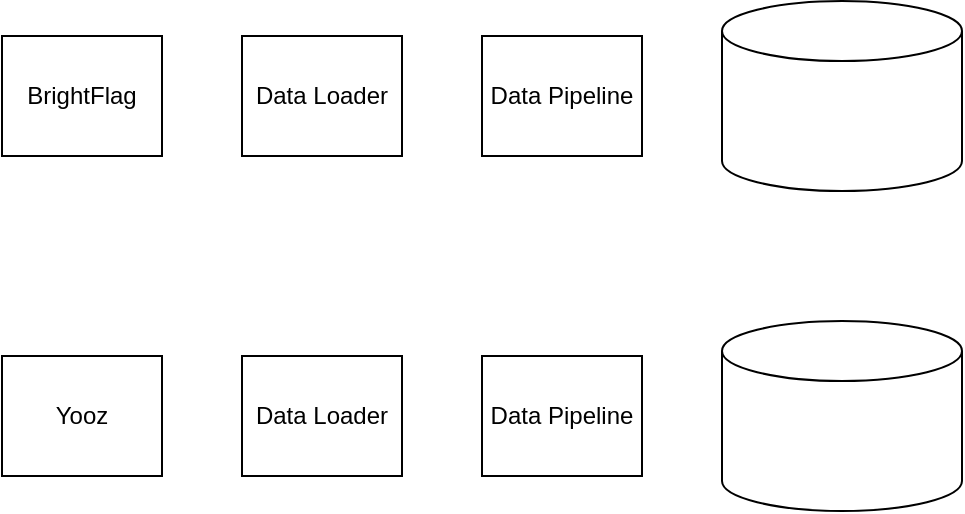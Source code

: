 <mxfile version="24.0.7" type="github">
  <diagram name="Page-1" id="rpXskTdR_856NKPqqqEg">
    <mxGraphModel dx="1194" dy="877" grid="1" gridSize="10" guides="1" tooltips="1" connect="1" arrows="1" fold="1" page="1" pageScale="1" pageWidth="850" pageHeight="1100" math="0" shadow="0">
      <root>
        <mxCell id="0" />
        <mxCell id="1" parent="0" />
        <mxCell id="hu-sAR_U4PtlPBGoUDsY-1" value="BrightFlag" style="rounded=0;whiteSpace=wrap;html=1;" vertex="1" parent="1">
          <mxGeometry x="10" y="80" width="80" height="60" as="geometry" />
        </mxCell>
        <mxCell id="hu-sAR_U4PtlPBGoUDsY-2" value="Yooz" style="rounded=0;whiteSpace=wrap;html=1;" vertex="1" parent="1">
          <mxGeometry x="10" y="240" width="80" height="60" as="geometry" />
        </mxCell>
        <mxCell id="hu-sAR_U4PtlPBGoUDsY-3" value="" style="shape=cylinder3;whiteSpace=wrap;html=1;boundedLbl=1;backgroundOutline=1;size=15;" vertex="1" parent="1">
          <mxGeometry x="370" y="62.5" width="120" height="95" as="geometry" />
        </mxCell>
        <mxCell id="hu-sAR_U4PtlPBGoUDsY-4" value="" style="shape=cylinder3;whiteSpace=wrap;html=1;boundedLbl=1;backgroundOutline=1;size=15;" vertex="1" parent="1">
          <mxGeometry x="370" y="222.5" width="120" height="95" as="geometry" />
        </mxCell>
        <mxCell id="hu-sAR_U4PtlPBGoUDsY-5" value="Data Loader" style="rounded=0;whiteSpace=wrap;html=1;" vertex="1" parent="1">
          <mxGeometry x="130" y="80" width="80" height="60" as="geometry" />
        </mxCell>
        <mxCell id="hu-sAR_U4PtlPBGoUDsY-6" value="Data Loader" style="rounded=0;whiteSpace=wrap;html=1;" vertex="1" parent="1">
          <mxGeometry x="130" y="240" width="80" height="60" as="geometry" />
        </mxCell>
        <mxCell id="hu-sAR_U4PtlPBGoUDsY-7" value="Data Pipeline" style="rounded=0;whiteSpace=wrap;html=1;" vertex="1" parent="1">
          <mxGeometry x="250" y="80" width="80" height="60" as="geometry" />
        </mxCell>
        <mxCell id="hu-sAR_U4PtlPBGoUDsY-8" value="Data Pipeline" style="rounded=0;whiteSpace=wrap;html=1;" vertex="1" parent="1">
          <mxGeometry x="250" y="240" width="80" height="60" as="geometry" />
        </mxCell>
      </root>
    </mxGraphModel>
  </diagram>
</mxfile>
